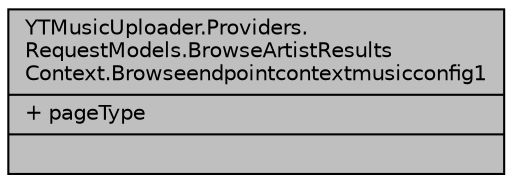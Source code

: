 digraph "YTMusicUploader.Providers.RequestModels.BrowseArtistResultsContext.Browseendpointcontextmusicconfig1"
{
 // LATEX_PDF_SIZE
  edge [fontname="Helvetica",fontsize="10",labelfontname="Helvetica",labelfontsize="10"];
  node [fontname="Helvetica",fontsize="10",shape=record];
  Node1 [label="{YTMusicUploader.Providers.\lRequestModels.BrowseArtistResults\lContext.Browseendpointcontextmusicconfig1\n|+ pageType\l|}",height=0.2,width=0.4,color="black", fillcolor="grey75", style="filled", fontcolor="black",tooltip=" "];
}
